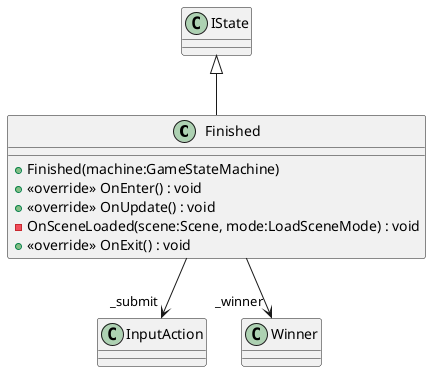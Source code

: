 @startuml
class Finished {
    + Finished(machine:GameStateMachine)
    + <<override>> OnEnter() : void
    + <<override>> OnUpdate() : void
    - OnSceneLoaded(scene:Scene, mode:LoadSceneMode) : void
    + <<override>> OnExit() : void
}
IState <|-- Finished
Finished --> "_submit" InputAction
Finished --> "_winner" Winner
@enduml
